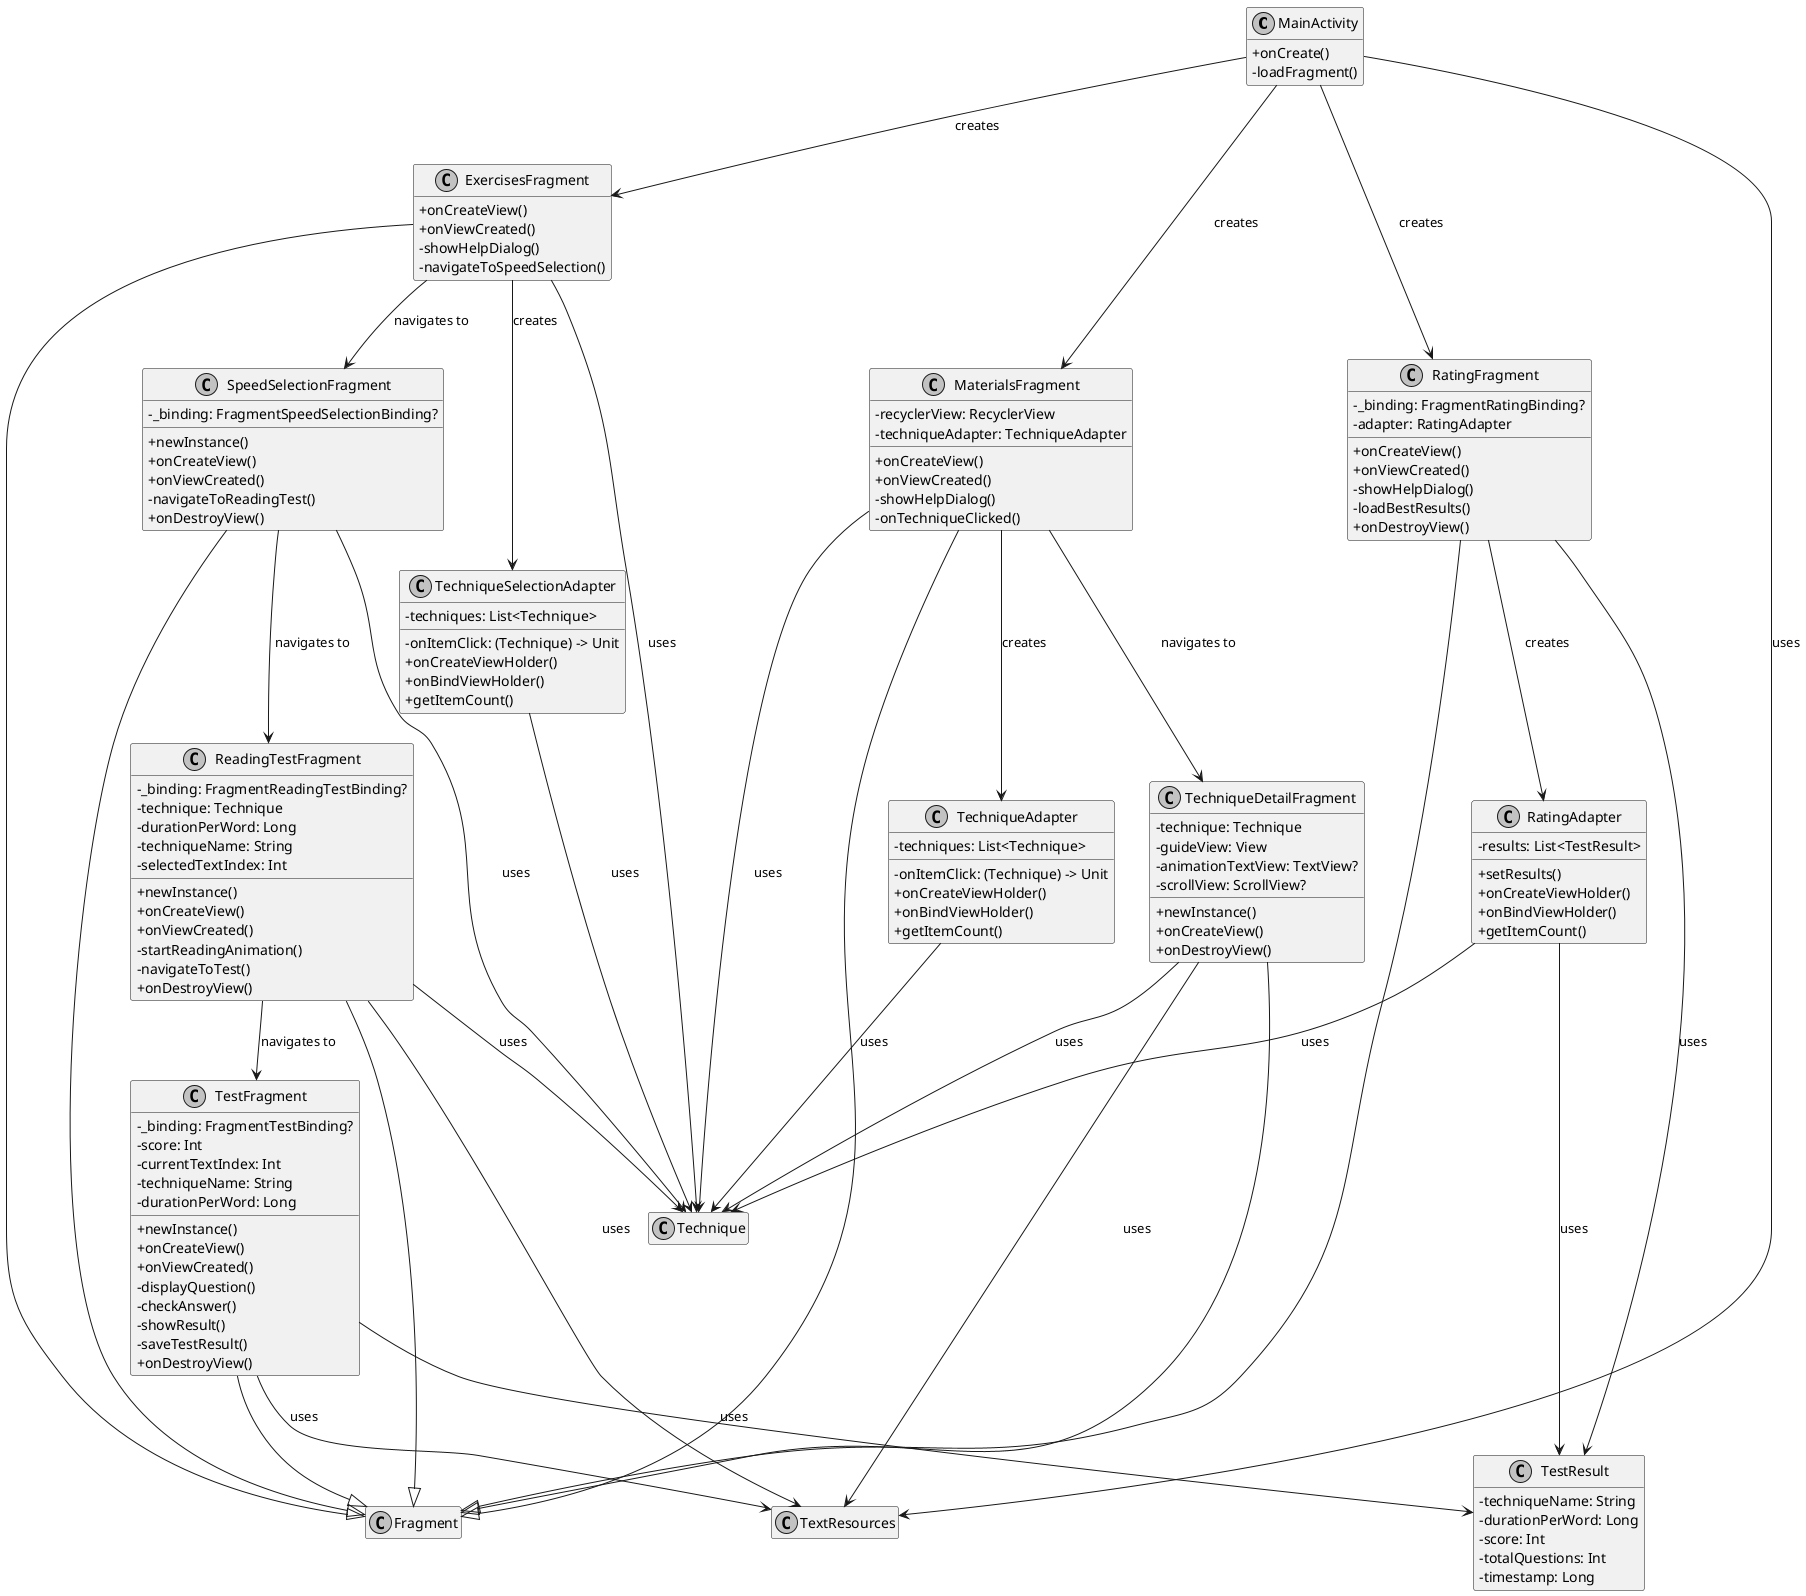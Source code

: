 @startuml
skinparam monochrome true
skinparam classAttributeIconSize 0

' Класс MainActivity
class MainActivity {
  + onCreate()
  - loadFragment()
}

' Класс ExercisesFragment
class ExercisesFragment {
  + onCreateView()
  + onViewCreated()
  - showHelpDialog()
  - navigateToSpeedSelection()
}

' Класс MaterialsFragment
class MaterialsFragment {
  - recyclerView: RecyclerView
  - techniqueAdapter: TechniqueAdapter
  + onCreateView()
  + onViewCreated()
  - showHelpDialog()
  - onTechniqueClicked()
}

' Класс RatingFragment
class RatingFragment {
  - _binding: FragmentRatingBinding?
  - adapter: RatingAdapter
  + onCreateView()
  + onViewCreated()
  - showHelpDialog()
  - loadBestResults()
  + onDestroyView()
}

' Класс ReadingTestFragment
class ReadingTestFragment {
  - _binding: FragmentReadingTestBinding?
  - technique: Technique
  - durationPerWord: Long
  - techniqueName: String
  - selectedTextIndex: Int
  + newInstance()
  + onCreateView()
  + onViewCreated()
  - startReadingAnimation()
  - navigateToTest()
  + onDestroyView()
}

' Класс SpeedSelectionFragment
class SpeedSelectionFragment {
  - _binding: FragmentSpeedSelectionBinding?
  + newInstance()
  + onCreateView()
  + onViewCreated()
  - navigateToReadingTest()
  + onDestroyView()
}

' Класс TechniqueAdapter
class TechniqueAdapter {
  - techniques: List<Technique>
  - onItemClick: (Technique) -> Unit
  + onCreateViewHolder()
  + onBindViewHolder()
  + getItemCount()
}

' Класс TechniqueDetailFragment
class TechniqueDetailFragment {
  - technique: Technique
  - guideView: View
  - animationTextView: TextView?
  - scrollView: ScrollView?
  + newInstance()
  + onCreateView()
  + onDestroyView()
}

' Класс TechniqueSelectionAdapter
class TechniqueSelectionAdapter {
  - techniques: List<Technique>
  - onItemClick: (Technique) -> Unit
  + onCreateViewHolder()
  + onBindViewHolder()
  + getItemCount()
}

' Класс TestFragment
class TestFragment {
  - _binding: FragmentTestBinding?
  - score: Int
  - currentTextIndex: Int
  - techniqueName: String
  - durationPerWord: Long
  + newInstance()
  + onCreateView()
  + onViewCreated()
  - displayQuestion()
  - checkAnswer()
  - showResult()
  - saveTestResult()
  + onDestroyView()
}

' Класс RatingAdapter
class RatingAdapter {
  - results: List<TestResult>
  + setResults()
  + onCreateViewHolder()
  + onBindViewHolder()
  + getItemCount()
}

' Класс TestResult
class TestResult {
  - techniqueName: String
  - durationPerWord: Long
  - score: Int
  - totalQuestions: Int
  - timestamp: Long
}

' Внешние зависимости
class Technique

' Отношения
ExercisesFragment --|> Fragment
MaterialsFragment --|> Fragment
RatingFragment --|> Fragment
ReadingTestFragment --|> Fragment
SpeedSelectionFragment --|> Fragment
TechniqueDetailFragment --|> Fragment
TestFragment --|> Fragment

MainActivity --> ExercisesFragment : creates
MainActivity --> MaterialsFragment : creates
MainActivity --> RatingFragment : creates
MainActivity --> TextResources : uses

ExercisesFragment --> Technique : uses
ExercisesFragment --> TechniqueSelectionAdapter : creates
ExercisesFragment --> SpeedSelectionFragment : navigates to

MaterialsFragment --> Technique : uses
MaterialsFragment --> TechniqueAdapter : creates
MaterialsFragment --> TechniqueDetailFragment : navigates to

RatingFragment --> RatingAdapter : creates
RatingFragment --> TestResult : uses

ReadingTestFragment --> Technique : uses
ReadingTestFragment --> TextResources : uses
ReadingTestFragment --> TestFragment : navigates to

SpeedSelectionFragment --> Technique : uses
SpeedSelectionFragment --> ReadingTestFragment : navigates to

TechniqueAdapter --> Technique : uses
TechniqueSelectionAdapter --> Technique : uses

TechniqueDetailFragment --> Technique : uses
TechniqueDetailFragment --> TextResources : uses

TestFragment --> TextResources : uses
TestFragment --> TestResult : uses

RatingAdapter --> TestResult : uses
RatingAdapter --> Technique : uses

hide empty members
@enduml